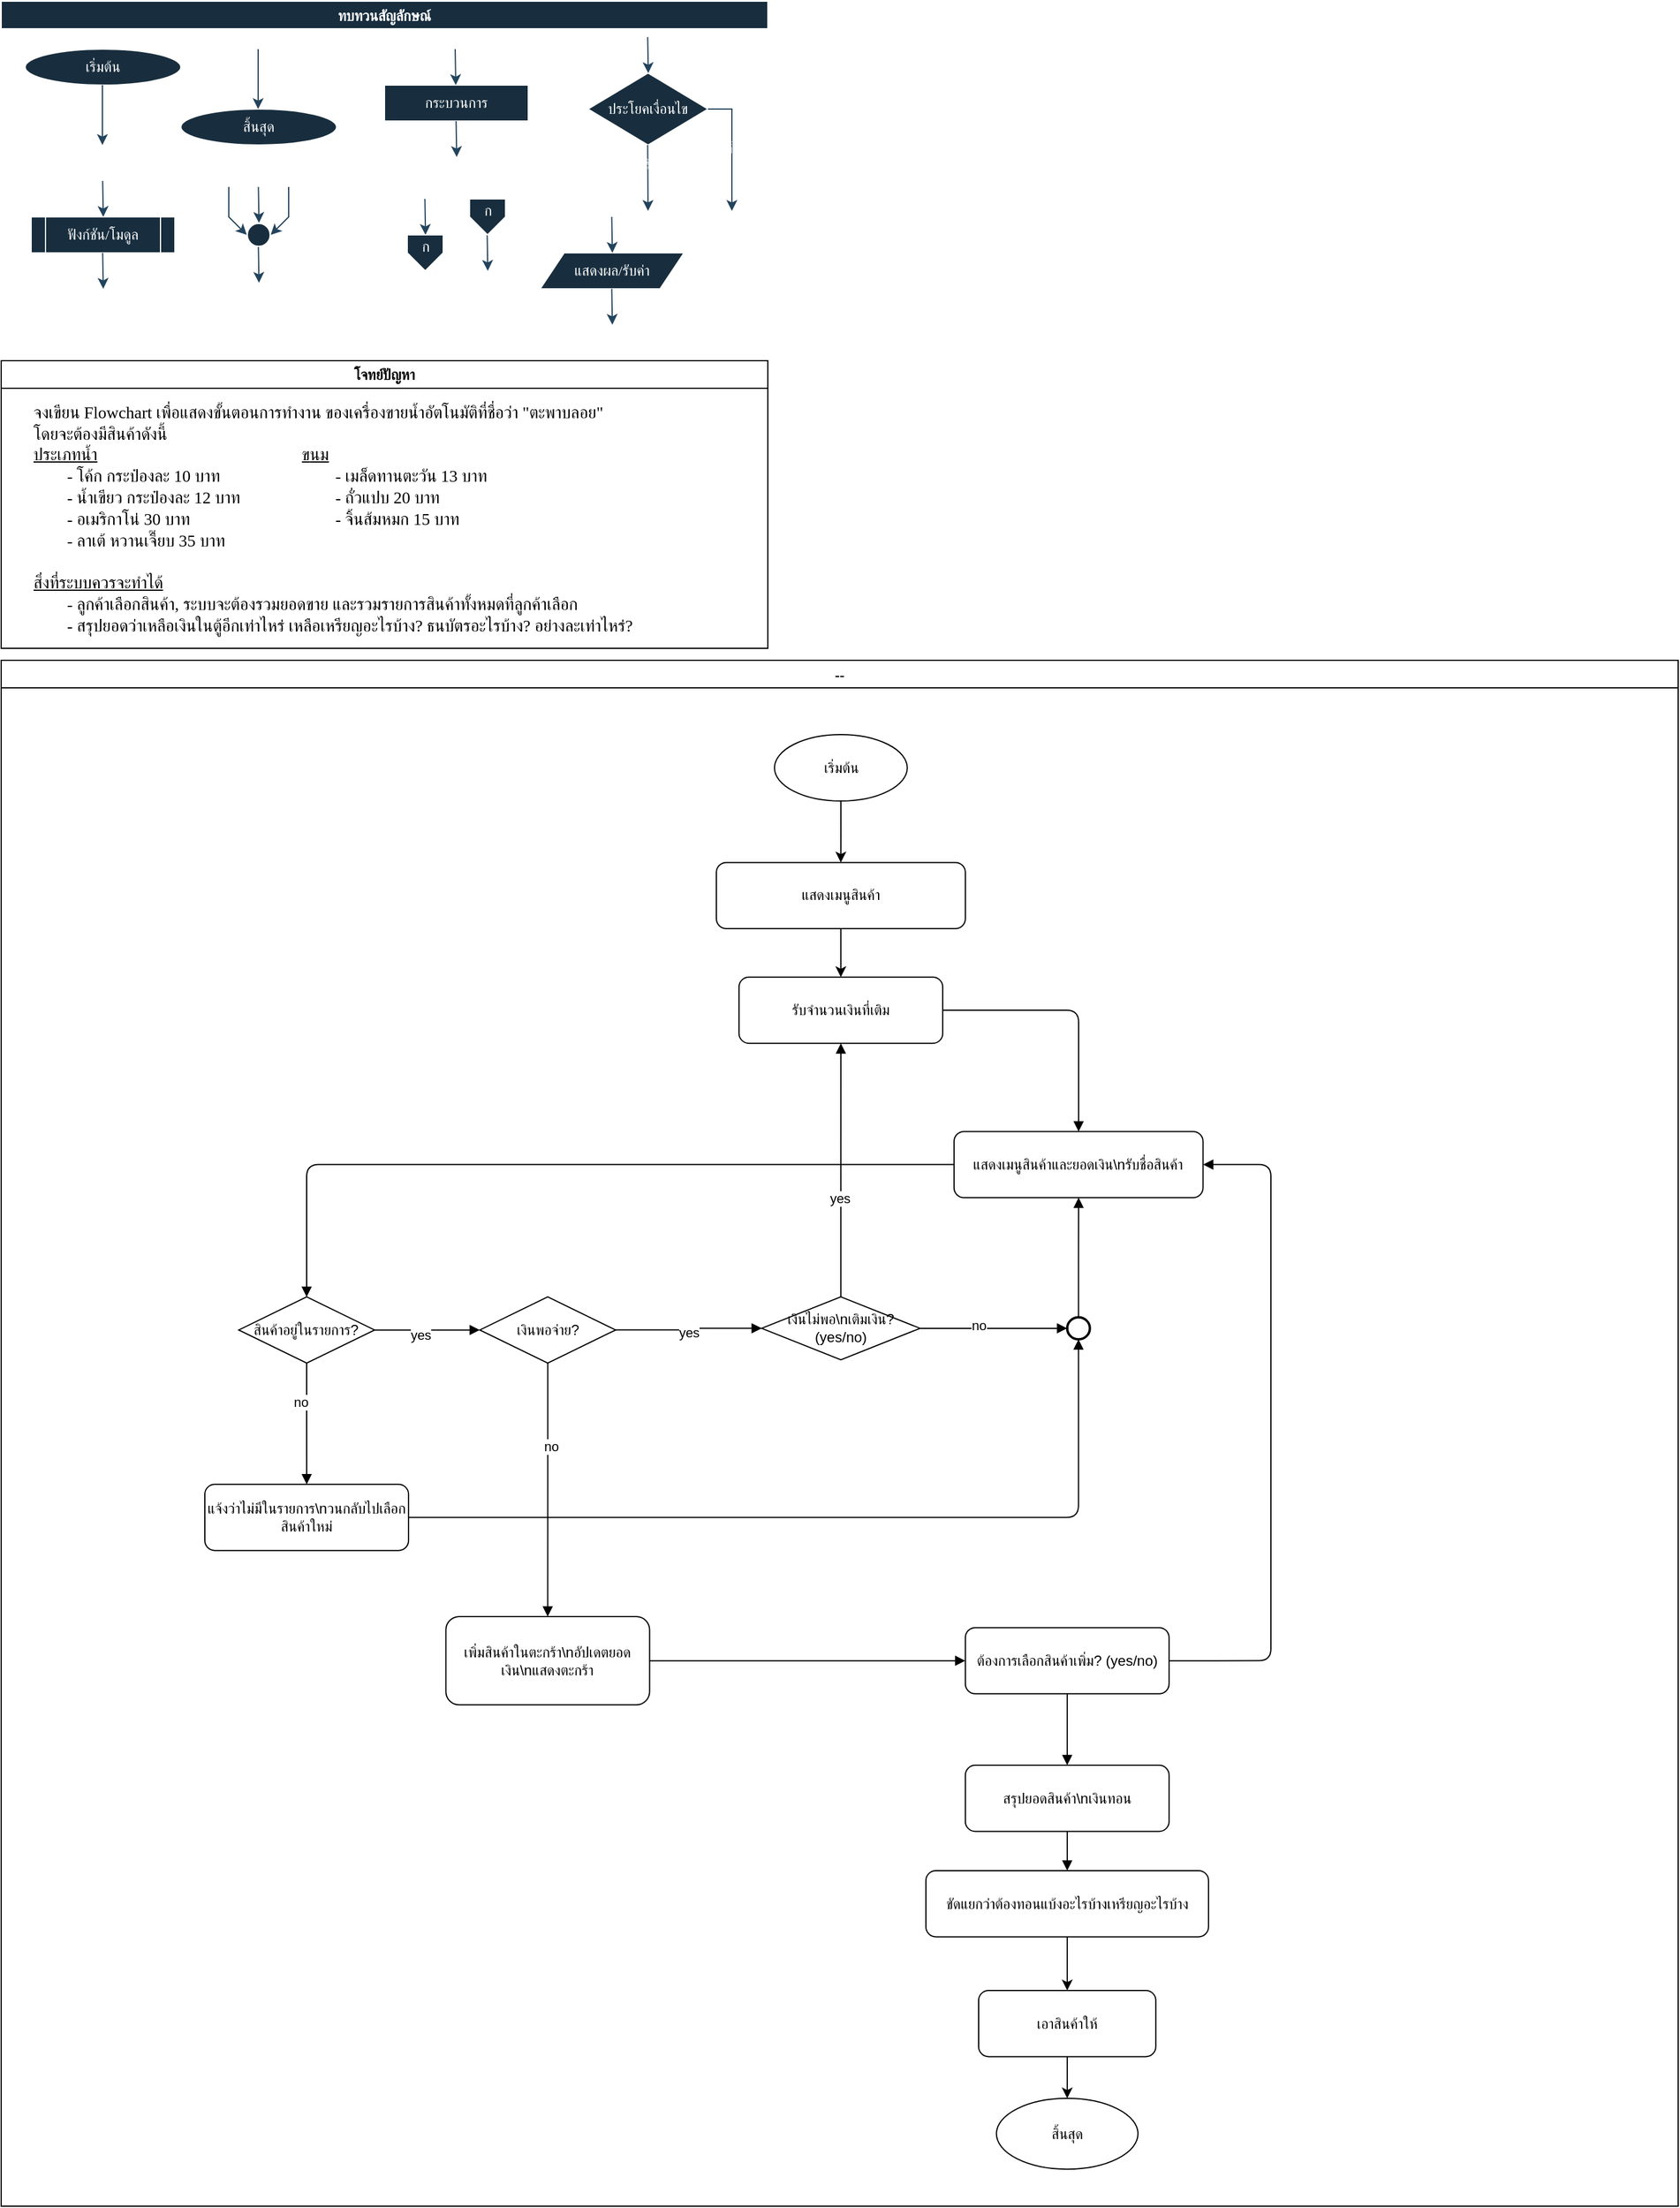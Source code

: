 <mxfile version="27.0.9">
  <diagram id="C5RBs43oDa-KdzZeNtuy" name="Page-1">
    <mxGraphModel dx="2339" dy="776" grid="1" gridSize="10" guides="1" tooltips="1" connect="1" arrows="1" fold="1" page="1" pageScale="1" pageWidth="827" pageHeight="1169" background="none" math="0" shadow="0">
      <root>
        <mxCell id="WIyWlLk6GJQsqaUBKTNV-0" />
        <mxCell id="WIyWlLk6GJQsqaUBKTNV-1" parent="WIyWlLk6GJQsqaUBKTNV-0" />
        <mxCell id="M7CGMbNuYNeq0SnUNNgH-6" value="ทบทวนสัญลักษณ์" style="swimlane;fontFamily=Sarabun;fontSource=https%3A%2F%2Ffonts.googleapis.com%2Fcss%3Ffamily%3DSarabun;labelBackgroundColor=none;fillColor=#182E3E;strokeColor=#FFFFFF;fontColor=#FFFFFF;" parent="WIyWlLk6GJQsqaUBKTNV-1" vertex="1">
          <mxGeometry x="-720" y="20" width="640" height="290" as="geometry" />
        </mxCell>
        <mxCell id="M7CGMbNuYNeq0SnUNNgH-2" value="&lt;font data-font-src=&quot;https://fonts.googleapis.com/css?family=Sarabun&quot; face=&quot;Sarabun&quot;&gt;เริ่มต้น&lt;/font&gt;" style="ellipse;whiteSpace=wrap;html=1;labelBackgroundColor=none;fillColor=#182E3E;strokeColor=#FFFFFF;fontColor=#FFFFFF;" parent="M7CGMbNuYNeq0SnUNNgH-6" vertex="1">
          <mxGeometry x="20" y="40" width="130" height="30" as="geometry" />
        </mxCell>
        <mxCell id="M7CGMbNuYNeq0SnUNNgH-5" value="" style="endArrow=classic;html=1;rounded=0;labelBackgroundColor=none;strokeColor=#23445D;fontColor=default;" parent="M7CGMbNuYNeq0SnUNNgH-6" edge="1">
          <mxGeometry width="50" height="50" relative="1" as="geometry">
            <mxPoint x="84.5" y="70" as="sourcePoint" />
            <mxPoint x="84.5" y="120" as="targetPoint" />
          </mxGeometry>
        </mxCell>
        <mxCell id="M7CGMbNuYNeq0SnUNNgH-3" value="&lt;font face=&quot;Sarabun&quot;&gt;สิ้นสุด&lt;/font&gt;" style="ellipse;whiteSpace=wrap;html=1;labelBackgroundColor=none;fillColor=#182E3E;strokeColor=#FFFFFF;fontColor=#FFFFFF;" parent="M7CGMbNuYNeq0SnUNNgH-6" vertex="1">
          <mxGeometry x="150" y="90" width="130" height="30" as="geometry" />
        </mxCell>
        <mxCell id="M7CGMbNuYNeq0SnUNNgH-4" value="" style="endArrow=classic;html=1;rounded=0;labelBackgroundColor=none;strokeColor=#23445D;fontColor=default;" parent="M7CGMbNuYNeq0SnUNNgH-6" edge="1">
          <mxGeometry width="50" height="50" relative="1" as="geometry">
            <mxPoint x="214.5" y="40" as="sourcePoint" />
            <mxPoint x="214.5" y="90" as="targetPoint" />
          </mxGeometry>
        </mxCell>
        <mxCell id="mvioNwK95yMqdUQ73LqQ-0" value="กระบวนการ" style="rounded=0;whiteSpace=wrap;html=1;fontFamily=Sarabun;fontSource=https%3A%2F%2Ffonts.googleapis.com%2Fcss%3Ffamily%3DSarabun;labelBackgroundColor=none;fillColor=#182E3E;strokeColor=#FFFFFF;fontColor=#FFFFFF;" parent="M7CGMbNuYNeq0SnUNNgH-6" vertex="1">
          <mxGeometry x="320" y="70" width="120" height="30" as="geometry" />
        </mxCell>
        <mxCell id="mvioNwK95yMqdUQ73LqQ-1" value="" style="endArrow=classic;html=1;rounded=0;labelBackgroundColor=none;strokeColor=#23445D;fontColor=default;" parent="M7CGMbNuYNeq0SnUNNgH-6" edge="1">
          <mxGeometry width="50" height="50" relative="1" as="geometry">
            <mxPoint x="379" y="40" as="sourcePoint" />
            <mxPoint x="379.5" y="70" as="targetPoint" />
          </mxGeometry>
        </mxCell>
        <mxCell id="mvioNwK95yMqdUQ73LqQ-2" value="" style="endArrow=classic;html=1;rounded=0;labelBackgroundColor=none;strokeColor=#23445D;fontColor=default;" parent="M7CGMbNuYNeq0SnUNNgH-6" edge="1">
          <mxGeometry width="50" height="50" relative="1" as="geometry">
            <mxPoint x="379.75" y="100" as="sourcePoint" />
            <mxPoint x="380.25" y="130" as="targetPoint" />
          </mxGeometry>
        </mxCell>
        <mxCell id="mvioNwK95yMqdUQ73LqQ-3" value="ประโยคเงื่อนไข" style="rhombus;whiteSpace=wrap;html=1;fontFamily=Sarabun;fontSource=https%3A%2F%2Ffonts.googleapis.com%2Fcss%3Ffamily%3DSarabun;labelBackgroundColor=none;fillColor=#182E3E;strokeColor=#FFFFFF;fontColor=#FFFFFF;" parent="M7CGMbNuYNeq0SnUNNgH-6" vertex="1">
          <mxGeometry x="490" y="60" width="100" height="60" as="geometry" />
        </mxCell>
        <mxCell id="mvioNwK95yMqdUQ73LqQ-4" value="" style="endArrow=classic;html=1;rounded=0;labelBackgroundColor=none;strokeColor=#23445D;fontColor=default;" parent="M7CGMbNuYNeq0SnUNNgH-6" edge="1">
          <mxGeometry width="50" height="50" relative="1" as="geometry">
            <mxPoint x="539.71" y="30" as="sourcePoint" />
            <mxPoint x="540.21" y="60" as="targetPoint" />
          </mxGeometry>
        </mxCell>
        <mxCell id="mvioNwK95yMqdUQ73LqQ-5" value="" style="endArrow=classic;html=1;rounded=0;labelBackgroundColor=none;strokeColor=#23445D;fontColor=default;" parent="M7CGMbNuYNeq0SnUNNgH-6" edge="1">
          <mxGeometry width="50" height="50" relative="1" as="geometry">
            <mxPoint x="539.71" y="120" as="sourcePoint" />
            <mxPoint x="540" y="175" as="targetPoint" />
          </mxGeometry>
        </mxCell>
        <mxCell id="mvioNwK95yMqdUQ73LqQ-7" value="จริง" style="edgeLabel;html=1;align=center;verticalAlign=middle;resizable=0;points=[];fontFamily=Sarabun;fontSource=https%3A%2F%2Ffonts.googleapis.com%2Fcss%3Ffamily%3DSarabun;labelBackgroundColor=none;fontColor=#FFFFFF;" parent="mvioNwK95yMqdUQ73LqQ-5" vertex="1" connectable="0">
          <mxGeometry x="-0.414" y="-1" relative="1" as="geometry">
            <mxPoint as="offset" />
          </mxGeometry>
        </mxCell>
        <mxCell id="mvioNwK95yMqdUQ73LqQ-6" value="" style="endArrow=classic;html=1;rounded=0;exitX=1;exitY=0.5;exitDx=0;exitDy=0;labelBackgroundColor=none;strokeColor=#23445D;fontColor=default;" parent="M7CGMbNuYNeq0SnUNNgH-6" source="mvioNwK95yMqdUQ73LqQ-3" edge="1">
          <mxGeometry width="50" height="50" relative="1" as="geometry">
            <mxPoint x="620" y="95" as="sourcePoint" />
            <mxPoint x="610" y="175" as="targetPoint" />
            <Array as="points">
              <mxPoint x="610" y="90" />
            </Array>
          </mxGeometry>
        </mxCell>
        <mxCell id="mvioNwK95yMqdUQ73LqQ-8" value="&lt;font data-font-src=&quot;https://fonts.googleapis.com/css?family=Sarabun&quot; face=&quot;Sarabun&quot;&gt;เท็จ&lt;/font&gt;" style="edgeLabel;html=1;align=center;verticalAlign=middle;resizable=0;points=[];labelBackgroundColor=none;fontColor=#FFFFFF;" parent="mvioNwK95yMqdUQ73LqQ-6" vertex="1" connectable="0">
          <mxGeometry x="-0.002" y="-2" relative="1" as="geometry">
            <mxPoint as="offset" />
          </mxGeometry>
        </mxCell>
        <mxCell id="mvioNwK95yMqdUQ73LqQ-9" value="&lt;font data-font-src=&quot;https://fonts.googleapis.com/css?family=Sarabun&quot; face=&quot;Sarabun&quot;&gt;ฟังก์ชัน/โมดูล&lt;/font&gt;" style="shape=process;whiteSpace=wrap;html=1;backgroundOutline=1;labelBackgroundColor=none;fillColor=#182E3E;strokeColor=#FFFFFF;fontColor=#FFFFFF;" parent="M7CGMbNuYNeq0SnUNNgH-6" vertex="1">
          <mxGeometry x="25" y="180" width="120" height="30" as="geometry" />
        </mxCell>
        <mxCell id="mvioNwK95yMqdUQ73LqQ-11" value="" style="endArrow=classic;html=1;rounded=0;labelBackgroundColor=none;strokeColor=#23445D;fontColor=default;" parent="M7CGMbNuYNeq0SnUNNgH-6" edge="1">
          <mxGeometry width="50" height="50" relative="1" as="geometry">
            <mxPoint x="84.71" y="150" as="sourcePoint" />
            <mxPoint x="85.21" y="180" as="targetPoint" />
          </mxGeometry>
        </mxCell>
        <mxCell id="mvioNwK95yMqdUQ73LqQ-12" value="" style="endArrow=classic;html=1;rounded=0;labelBackgroundColor=none;strokeColor=#23445D;fontColor=default;" parent="M7CGMbNuYNeq0SnUNNgH-6" edge="1">
          <mxGeometry width="50" height="50" relative="1" as="geometry">
            <mxPoint x="84.71" y="210" as="sourcePoint" />
            <mxPoint x="85.21" y="240" as="targetPoint" />
          </mxGeometry>
        </mxCell>
        <mxCell id="mvioNwK95yMqdUQ73LqQ-13" value="" style="strokeWidth=2;html=1;shape=mxgraph.flowchart.start_2;whiteSpace=wrap;labelBackgroundColor=none;fillColor=#182E3E;strokeColor=#FFFFFF;fontColor=#FFFFFF;" parent="M7CGMbNuYNeq0SnUNNgH-6" vertex="1">
          <mxGeometry x="205" y="185" width="20" height="20" as="geometry" />
        </mxCell>
        <mxCell id="mvioNwK95yMqdUQ73LqQ-16" value="" style="endArrow=classic;html=1;rounded=0;labelBackgroundColor=none;strokeColor=#23445D;fontColor=default;" parent="M7CGMbNuYNeq0SnUNNgH-6" edge="1">
          <mxGeometry width="50" height="50" relative="1" as="geometry">
            <mxPoint x="214.71" y="155" as="sourcePoint" />
            <mxPoint x="215.21" y="185" as="targetPoint" />
          </mxGeometry>
        </mxCell>
        <mxCell id="mvioNwK95yMqdUQ73LqQ-17" value="" style="endArrow=classic;html=1;rounded=0;entryX=0;entryY=0.5;entryDx=0;entryDy=0;entryPerimeter=0;labelBackgroundColor=none;strokeColor=#23445D;fontColor=default;" parent="M7CGMbNuYNeq0SnUNNgH-6" target="mvioNwK95yMqdUQ73LqQ-13" edge="1">
          <mxGeometry width="50" height="50" relative="1" as="geometry">
            <mxPoint x="190.0" y="155" as="sourcePoint" />
            <mxPoint x="190.5" y="185" as="targetPoint" />
            <Array as="points">
              <mxPoint x="190" y="180" />
            </Array>
          </mxGeometry>
        </mxCell>
        <mxCell id="mvioNwK95yMqdUQ73LqQ-18" value="" style="endArrow=classic;html=1;rounded=0;entryX=1;entryY=0.5;entryDx=0;entryDy=0;entryPerimeter=0;labelBackgroundColor=none;strokeColor=#23445D;fontColor=default;" parent="M7CGMbNuYNeq0SnUNNgH-6" target="mvioNwK95yMqdUQ73LqQ-13" edge="1">
          <mxGeometry width="50" height="50" relative="1" as="geometry">
            <mxPoint x="240.0" y="155" as="sourcePoint" />
            <mxPoint x="240.5" y="185" as="targetPoint" />
            <Array as="points">
              <mxPoint x="240" y="180" />
            </Array>
          </mxGeometry>
        </mxCell>
        <mxCell id="mvioNwK95yMqdUQ73LqQ-19" value="" style="endArrow=classic;html=1;rounded=0;labelBackgroundColor=none;strokeColor=#23445D;fontColor=default;" parent="M7CGMbNuYNeq0SnUNNgH-6" edge="1">
          <mxGeometry width="50" height="50" relative="1" as="geometry">
            <mxPoint x="214.71" y="205" as="sourcePoint" />
            <mxPoint x="215.21" y="235" as="targetPoint" />
          </mxGeometry>
        </mxCell>
        <mxCell id="mvioNwK95yMqdUQ73LqQ-20" value="&lt;font data-font-src=&quot;https://fonts.googleapis.com/css?family=Sarabun&quot; face=&quot;Sarabun&quot;&gt;ตัวเชื่อม&lt;/font&gt;" style="text;html=1;align=center;verticalAlign=middle;resizable=0;points=[];autosize=1;strokeColor=none;fillColor=none;labelBackgroundColor=none;fontColor=#FFFFFF;" parent="M7CGMbNuYNeq0SnUNNgH-6" vertex="1">
          <mxGeometry x="220" y="190" width="60" height="30" as="geometry" />
        </mxCell>
        <mxCell id="mvioNwK95yMqdUQ73LqQ-25" value="" style="endArrow=classic;html=1;rounded=0;labelBackgroundColor=none;strokeColor=#23445D;fontColor=default;" parent="M7CGMbNuYNeq0SnUNNgH-6" edge="1">
          <mxGeometry width="50" height="50" relative="1" as="geometry">
            <mxPoint x="353.71" y="165" as="sourcePoint" />
            <mxPoint x="354.21" y="195" as="targetPoint" />
          </mxGeometry>
        </mxCell>
        <mxCell id="mvioNwK95yMqdUQ73LqQ-21" value="" style="verticalLabelPosition=bottom;verticalAlign=top;html=1;shape=offPageConnector;rounded=0;size=0.5;labelBackgroundColor=none;fillColor=#182E3E;strokeColor=#FFFFFF;fontColor=#FFFFFF;" parent="M7CGMbNuYNeq0SnUNNgH-6" vertex="1">
          <mxGeometry x="339" y="195" width="30" height="30" as="geometry" />
        </mxCell>
        <mxCell id="mvioNwK95yMqdUQ73LqQ-26" value="" style="endArrow=classic;html=1;rounded=0;labelBackgroundColor=none;strokeColor=#23445D;fontColor=default;" parent="M7CGMbNuYNeq0SnUNNgH-6" edge="1">
          <mxGeometry width="50" height="50" relative="1" as="geometry">
            <mxPoint x="405.71" y="195" as="sourcePoint" />
            <mxPoint x="406.21" y="225" as="targetPoint" />
          </mxGeometry>
        </mxCell>
        <mxCell id="mvioNwK95yMqdUQ73LqQ-27" value="" style="verticalLabelPosition=bottom;verticalAlign=top;html=1;shape=offPageConnector;rounded=0;size=0.5;labelBackgroundColor=none;fillColor=#182E3E;strokeColor=#FFFFFF;fontColor=#FFFFFF;" parent="M7CGMbNuYNeq0SnUNNgH-6" vertex="1">
          <mxGeometry x="391" y="165" width="30" height="30" as="geometry" />
        </mxCell>
        <mxCell id="mvioNwK95yMqdUQ73LqQ-28" value="หน้าต่อไป" style="text;html=1;align=center;verticalAlign=middle;resizable=0;points=[];autosize=1;strokeColor=none;fillColor=none;fontFamily=Sarabun;fontSource=https%3A%2F%2Ffonts.googleapis.com%2Fcss%3Ffamily%3DSarabun;labelBackgroundColor=none;fontColor=#FFFFFF;" parent="M7CGMbNuYNeq0SnUNNgH-6" vertex="1">
          <mxGeometry x="345" y="220" width="70" height="30" as="geometry" />
        </mxCell>
        <mxCell id="mvioNwK95yMqdUQ73LqQ-29" value="ก" style="text;html=1;align=center;verticalAlign=middle;resizable=0;points=[];autosize=1;strokeColor=none;fillColor=none;fontFamily=Sarabun;fontSource=https%3A%2F%2Ffonts.googleapis.com%2Fcss%3Ffamily%3DSarabun;labelBackgroundColor=none;fontColor=#FFFFFF;" parent="M7CGMbNuYNeq0SnUNNgH-6" vertex="1">
          <mxGeometry x="339" y="190" width="30" height="30" as="geometry" />
        </mxCell>
        <mxCell id="mvioNwK95yMqdUQ73LqQ-30" value="ก" style="text;html=1;align=center;verticalAlign=middle;resizable=0;points=[];autosize=1;strokeColor=none;fillColor=none;fontFamily=Sarabun;fontSource=https%3A%2F%2Ffonts.googleapis.com%2Fcss%3Ffamily%3DSarabun;labelBackgroundColor=none;fontColor=#FFFFFF;" parent="M7CGMbNuYNeq0SnUNNgH-6" vertex="1">
          <mxGeometry x="391" y="160" width="30" height="30" as="geometry" />
        </mxCell>
        <mxCell id="mvioNwK95yMqdUQ73LqQ-32" value="แสดงผล/รับค่า" style="shape=parallelogram;perimeter=parallelogramPerimeter;whiteSpace=wrap;html=1;fixedSize=1;fontFamily=Sarabun;fontSource=https%3A%2F%2Ffonts.googleapis.com%2Fcss%3Ffamily%3DSarabun;labelBackgroundColor=none;fillColor=#182E3E;strokeColor=#FFFFFF;fontColor=#FFFFFF;" parent="M7CGMbNuYNeq0SnUNNgH-6" vertex="1">
          <mxGeometry x="450" y="210" width="120" height="30" as="geometry" />
        </mxCell>
        <mxCell id="mvioNwK95yMqdUQ73LqQ-33" value="" style="endArrow=classic;html=1;rounded=0;labelBackgroundColor=none;strokeColor=#23445D;fontColor=default;" parent="M7CGMbNuYNeq0SnUNNgH-6" edge="1">
          <mxGeometry width="50" height="50" relative="1" as="geometry">
            <mxPoint x="509.71" y="180" as="sourcePoint" />
            <mxPoint x="510.21" y="210" as="targetPoint" />
          </mxGeometry>
        </mxCell>
        <mxCell id="mvioNwK95yMqdUQ73LqQ-34" value="" style="endArrow=classic;html=1;rounded=0;labelBackgroundColor=none;strokeColor=#23445D;fontColor=default;" parent="M7CGMbNuYNeq0SnUNNgH-6" edge="1">
          <mxGeometry width="50" height="50" relative="1" as="geometry">
            <mxPoint x="509.71" y="240" as="sourcePoint" />
            <mxPoint x="510.21" y="270" as="targetPoint" />
          </mxGeometry>
        </mxCell>
        <mxCell id="mvioNwK95yMqdUQ73LqQ-36" value="--" style="swimlane;fontFamily=Sarabun;fontSource=https%3A%2F%2Ffonts.googleapis.com%2Fcss%3Ffamily%3DSarabun;labelBackgroundColor=none;" parent="WIyWlLk6GJQsqaUBKTNV-1" vertex="1">
          <mxGeometry x="-720" y="570" width="1400" height="1290" as="geometry" />
        </mxCell>
        <mxCell id="ESNEgxvBpzHI3Ey90jB8-0" value="เริ่มต้น" style="ellipse;whiteSpace=wrap;html=1;aspect=fixed;" parent="mvioNwK95yMqdUQ73LqQ-36" vertex="1">
          <mxGeometry x="645.565" y="62" width="110.827" height="55.42" as="geometry" />
        </mxCell>
        <mxCell id="uPyEy4UkAUA6BdO69IEx-2" value="" style="edgeStyle=orthogonalEdgeStyle;rounded=0;orthogonalLoop=1;jettySize=auto;html=1;" parent="mvioNwK95yMqdUQ73LqQ-36" source="ESNEgxvBpzHI3Ey90jB8-0" target="uPyEy4UkAUA6BdO69IEx-0" edge="1">
          <mxGeometry relative="1" as="geometry" />
        </mxCell>
        <mxCell id="ESNEgxvBpzHI3Ey90jB8-1" value="รับจำนวนเงินที่เติม" style="rounded=1;whiteSpace=wrap;html=1;" parent="mvioNwK95yMqdUQ73LqQ-36" vertex="1">
          <mxGeometry x="615.945" y="264.406" width="170.064" height="55.202" as="geometry" />
        </mxCell>
        <mxCell id="ESNEgxvBpzHI3Ey90jB8-3" value="แสดงเมนูสินค้าและยอดเงิน\nรับชื่อสินค้า" style="rounded=1;whiteSpace=wrap;html=1;" parent="mvioNwK95yMqdUQ73LqQ-36" vertex="1">
          <mxGeometry x="795.456" y="393.211" width="207.856" height="55.202" as="geometry" />
        </mxCell>
        <mxCell id="ESNEgxvBpzHI3Ey90jB8-4" style="edgeStyle=orthogonalEdgeStyle;endArrow=block;html=1;" parent="mvioNwK95yMqdUQ73LqQ-36" source="ESNEgxvBpzHI3Ey90jB8-1" target="ESNEgxvBpzHI3Ey90jB8-3" edge="1">
          <mxGeometry relative="1" as="geometry" />
        </mxCell>
        <mxCell id="ESNEgxvBpzHI3Ey90jB8-5" value="สินค้าอยู่ในรายการ?" style="rhombus;whiteSpace=wrap;html=1;" parent="mvioNwK95yMqdUQ73LqQ-36" vertex="1">
          <mxGeometry x="198.344" y="531.215" width="113.376" height="55.202" as="geometry" />
        </mxCell>
        <mxCell id="ESNEgxvBpzHI3Ey90jB8-6" style="edgeStyle=orthogonalEdgeStyle;endArrow=block;html=1;" parent="mvioNwK95yMqdUQ73LqQ-36" source="ESNEgxvBpzHI3Ey90jB8-3" target="ESNEgxvBpzHI3Ey90jB8-5" edge="1">
          <mxGeometry relative="1" as="geometry" />
        </mxCell>
        <mxCell id="ESNEgxvBpzHI3Ey90jB8-7" value="แจ้งว่าไม่มีในรายการ\nวนกลับไปเลือกสินค้าใหม่" style="rounded=1;whiteSpace=wrap;html=1;" parent="mvioNwK95yMqdUQ73LqQ-36" vertex="1">
          <mxGeometry x="170" y="687.62" width="170.064" height="55.202" as="geometry" />
        </mxCell>
        <mxCell id="ESNEgxvBpzHI3Ey90jB8-8" style="edgeStyle=orthogonalEdgeStyle;endArrow=block;html=1;" parent="mvioNwK95yMqdUQ73LqQ-36" source="ESNEgxvBpzHI3Ey90jB8-5" target="ESNEgxvBpzHI3Ey90jB8-7" edge="1">
          <mxGeometry relative="1" as="geometry" />
        </mxCell>
        <mxCell id="Dk7BU3wzvn7IlKeEetwg-5" value="no" style="edgeLabel;html=1;align=center;verticalAlign=middle;resizable=0;points=[];" parent="ESNEgxvBpzHI3Ey90jB8-8" vertex="1" connectable="0">
          <mxGeometry x="-0.366" y="-5" relative="1" as="geometry">
            <mxPoint as="offset" />
          </mxGeometry>
        </mxCell>
        <mxCell id="ESNEgxvBpzHI3Ey90jB8-9" style="edgeStyle=orthogonalEdgeStyle;endArrow=block;html=1;" parent="mvioNwK95yMqdUQ73LqQ-36" source="ESNEgxvBpzHI3Ey90jB8-26" target="ESNEgxvBpzHI3Ey90jB8-3" edge="1">
          <mxGeometry relative="1" as="geometry" />
        </mxCell>
        <mxCell id="ESNEgxvBpzHI3Ey90jB8-10" value="เงินพอจ่าย?" style="rhombus;whiteSpace=wrap;html=1;" parent="mvioNwK95yMqdUQ73LqQ-36" vertex="1">
          <mxGeometry x="399.586" y="531.215" width="113.376" height="55.202" as="geometry" />
        </mxCell>
        <mxCell id="ESNEgxvBpzHI3Ey90jB8-11" style="edgeStyle=orthogonalEdgeStyle;endArrow=block;html=1;" parent="mvioNwK95yMqdUQ73LqQ-36" source="ESNEgxvBpzHI3Ey90jB8-5" target="ESNEgxvBpzHI3Ey90jB8-10" edge="1">
          <mxGeometry relative="1" as="geometry" />
        </mxCell>
        <mxCell id="Dk7BU3wzvn7IlKeEetwg-4" value="yes" style="edgeLabel;html=1;align=center;verticalAlign=middle;resizable=0;points=[];" parent="ESNEgxvBpzHI3Ey90jB8-11" vertex="1" connectable="0">
          <mxGeometry x="-0.133" y="-4" relative="1" as="geometry">
            <mxPoint as="offset" />
          </mxGeometry>
        </mxCell>
        <mxCell id="ESNEgxvBpzHI3Ey90jB8-12" value="เงินไม่พอ\nเติมเงิน? (yes/no)" style="rhombus;whiteSpace=wrap;html=1;" parent="mvioNwK95yMqdUQ73LqQ-36" vertex="1">
          <mxGeometry x="634.845" y="531.22" width="132.268" height="52.449" as="geometry" />
        </mxCell>
        <mxCell id="ESNEgxvBpzHI3Ey90jB8-13" style="edgeStyle=orthogonalEdgeStyle;endArrow=block;html=1;" parent="mvioNwK95yMqdUQ73LqQ-36" source="ESNEgxvBpzHI3Ey90jB8-10" target="ESNEgxvBpzHI3Ey90jB8-12" edge="1">
          <mxGeometry relative="1" as="geometry" />
        </mxCell>
        <mxCell id="Dk7BU3wzvn7IlKeEetwg-2" value="yes" style="edgeLabel;html=1;align=center;verticalAlign=middle;resizable=0;points=[];" parent="ESNEgxvBpzHI3Ey90jB8-13" vertex="1" connectable="0">
          <mxGeometry x="0.027" y="-3" relative="1" as="geometry">
            <mxPoint x="-1" as="offset" />
          </mxGeometry>
        </mxCell>
        <mxCell id="ESNEgxvBpzHI3Ey90jB8-14" style="edgeStyle=orthogonalEdgeStyle;endArrow=block;html=1;entryX=0.5;entryY=1;entryDx=0;entryDy=0;" parent="mvioNwK95yMqdUQ73LqQ-36" source="ESNEgxvBpzHI3Ey90jB8-12" target="ESNEgxvBpzHI3Ey90jB8-1" edge="1">
          <mxGeometry relative="1" as="geometry">
            <mxPoint x="700.977" y="356.409" as="targetPoint" />
          </mxGeometry>
        </mxCell>
        <mxCell id="Dk7BU3wzvn7IlKeEetwg-0" value="yes" style="edgeLabel;html=1;align=center;verticalAlign=middle;resizable=0;points=[];" parent="ESNEgxvBpzHI3Ey90jB8-14" vertex="1" connectable="0">
          <mxGeometry x="0.007" y="3" relative="1" as="geometry">
            <mxPoint x="2" y="24" as="offset" />
          </mxGeometry>
        </mxCell>
        <mxCell id="ESNEgxvBpzHI3Ey90jB8-15" style="edgeStyle=orthogonalEdgeStyle;endArrow=block;html=1;exitX=1;exitY=0.5;exitDx=0;exitDy=0;entryX=0;entryY=0.5;entryDx=0;entryDy=0;entryPerimeter=0;" parent="mvioNwK95yMqdUQ73LqQ-36" source="ESNEgxvBpzHI3Ey90jB8-12" target="ESNEgxvBpzHI3Ey90jB8-26" edge="1">
          <mxGeometry relative="1" as="geometry" />
        </mxCell>
        <mxCell id="Dk7BU3wzvn7IlKeEetwg-1" value="no" style="edgeLabel;html=1;align=center;verticalAlign=middle;resizable=0;points=[];" parent="ESNEgxvBpzHI3Ey90jB8-15" vertex="1" connectable="0">
          <mxGeometry x="-0.203" y="3" relative="1" as="geometry">
            <mxPoint as="offset" />
          </mxGeometry>
        </mxCell>
        <mxCell id="ESNEgxvBpzHI3Ey90jB8-16" value="เพิ่มสินค้าในตะกร้า\nอัปเดตยอดเงิน\nแสดงตะกร้า" style="rounded=1;whiteSpace=wrap;html=1;" parent="mvioNwK95yMqdUQ73LqQ-36" vertex="1">
          <mxGeometry x="371.242" y="798.024" width="170.064" height="73.602" as="geometry" />
        </mxCell>
        <mxCell id="ESNEgxvBpzHI3Ey90jB8-17" style="edgeStyle=orthogonalEdgeStyle;endArrow=block;html=1;" parent="mvioNwK95yMqdUQ73LqQ-36" source="ESNEgxvBpzHI3Ey90jB8-10" target="ESNEgxvBpzHI3Ey90jB8-16" edge="1">
          <mxGeometry relative="1" as="geometry" />
        </mxCell>
        <mxCell id="Dk7BU3wzvn7IlKeEetwg-3" value="no" style="edgeLabel;html=1;align=center;verticalAlign=middle;resizable=0;points=[];" parent="ESNEgxvBpzHI3Ey90jB8-17" vertex="1" connectable="0">
          <mxGeometry x="-0.349" y="2" relative="1" as="geometry">
            <mxPoint as="offset" />
          </mxGeometry>
        </mxCell>
        <mxCell id="ESNEgxvBpzHI3Ey90jB8-18" value="ต้องการเลือกสินค้าเพิ่ม? (yes/no)" style="rounded=1;whiteSpace=wrap;html=1;" parent="mvioNwK95yMqdUQ73LqQ-36" vertex="1">
          <mxGeometry x="804.904" y="807.224" width="170.064" height="55.202" as="geometry" />
        </mxCell>
        <mxCell id="ESNEgxvBpzHI3Ey90jB8-19" style="edgeStyle=orthogonalEdgeStyle;endArrow=block;html=1;" parent="mvioNwK95yMqdUQ73LqQ-36" source="ESNEgxvBpzHI3Ey90jB8-16" target="ESNEgxvBpzHI3Ey90jB8-18" edge="1">
          <mxGeometry relative="1" as="geometry" />
        </mxCell>
        <mxCell id="ESNEgxvBpzHI3Ey90jB8-20" style="edgeStyle=orthogonalEdgeStyle;endArrow=block;html=1;exitX=1;exitY=0.5;exitDx=0;exitDy=0;entryX=1;entryY=0.5;entryDx=0;entryDy=0;" parent="mvioNwK95yMqdUQ73LqQ-36" source="ESNEgxvBpzHI3Ey90jB8-18" target="ESNEgxvBpzHI3Ey90jB8-3" edge="1">
          <mxGeometry relative="1" as="geometry">
            <Array as="points">
              <mxPoint x="1060.0" y="834.825" />
              <mxPoint x="1060.0" y="420.812" />
            </Array>
          </mxGeometry>
        </mxCell>
        <mxCell id="ESNEgxvBpzHI3Ey90jB8-21" value="สรุปยอดสินค้า\nเงินทอน" style="rounded=1;whiteSpace=wrap;html=1;" parent="mvioNwK95yMqdUQ73LqQ-36" vertex="1">
          <mxGeometry x="804.904" y="922.043" width="170.064" height="55.202" as="geometry" />
        </mxCell>
        <mxCell id="ESNEgxvBpzHI3Ey90jB8-22" style="edgeStyle=orthogonalEdgeStyle;endArrow=block;html=1;" parent="mvioNwK95yMqdUQ73LqQ-36" source="ESNEgxvBpzHI3Ey90jB8-18" target="ESNEgxvBpzHI3Ey90jB8-21" edge="1">
          <mxGeometry relative="1" as="geometry" />
        </mxCell>
        <mxCell id="ESNEgxvBpzHI3Ey90jB8-23" value="สิ้นสุด" style="ellipse;whiteSpace=wrap;html=1;aspect=fixed;" parent="mvioNwK95yMqdUQ73LqQ-36" vertex="1">
          <mxGeometry x="830.848" y="1200.004" width="118.17" height="59.091" as="geometry" />
        </mxCell>
        <mxCell id="ESNEgxvBpzHI3Ey90jB8-25" value="" style="edgeStyle=orthogonalEdgeStyle;endArrow=block;html=1;" parent="mvioNwK95yMqdUQ73LqQ-36" source="ESNEgxvBpzHI3Ey90jB8-7" target="ESNEgxvBpzHI3Ey90jB8-26" edge="1">
          <mxGeometry relative="1" as="geometry">
            <mxPoint x="455.329" y="715.221" as="sourcePoint" />
            <mxPoint x="899.384" y="448.412" as="targetPoint" />
          </mxGeometry>
        </mxCell>
        <mxCell id="ESNEgxvBpzHI3Ey90jB8-26" value="" style="strokeWidth=2;html=1;shape=mxgraph.flowchart.start_2;whiteSpace=wrap;labelBackgroundColor=none;" parent="mvioNwK95yMqdUQ73LqQ-36" vertex="1">
          <mxGeometry x="889.936" y="548.246" width="18.896" height="18.401" as="geometry" />
        </mxCell>
        <mxCell id="uPyEy4UkAUA6BdO69IEx-3" value="" style="edgeStyle=orthogonalEdgeStyle;rounded=0;orthogonalLoop=1;jettySize=auto;html=1;" parent="mvioNwK95yMqdUQ73LqQ-36" source="uPyEy4UkAUA6BdO69IEx-0" target="ESNEgxvBpzHI3Ey90jB8-1" edge="1">
          <mxGeometry relative="1" as="geometry" />
        </mxCell>
        <mxCell id="uPyEy4UkAUA6BdO69IEx-0" value="แสดงเมนูสินค้า" style="rounded=1;whiteSpace=wrap;html=1;" parent="mvioNwK95yMqdUQ73LqQ-36" vertex="1">
          <mxGeometry x="597.049" y="168.723" width="207.856" height="55.202" as="geometry" />
        </mxCell>
        <mxCell id="qCDnmtnE7eTBcoCC0Jwe-3" value="" style="edgeStyle=orthogonalEdgeStyle;rounded=0;orthogonalLoop=1;jettySize=auto;html=1;" parent="mvioNwK95yMqdUQ73LqQ-36" source="G3lfqqP3yeIjZQuezH1j-0" target="ESNEgxvBpzHI3Ey90jB8-23" edge="1">
          <mxGeometry relative="1" as="geometry" />
        </mxCell>
        <mxCell id="qCDnmtnE7eTBcoCC0Jwe-1" value="ขัดแยกว่าต้องทอนแบ้งอะไรบ้างเหรียญอะไรบ้าง" style="rounded=1;whiteSpace=wrap;html=1;" parent="mvioNwK95yMqdUQ73LqQ-36" vertex="1">
          <mxGeometry x="771.972" y="1010.002" width="235.935" height="55.198" as="geometry" />
        </mxCell>
        <mxCell id="qCDnmtnE7eTBcoCC0Jwe-2" value="" style="edgeStyle=orthogonalEdgeStyle;endArrow=block;html=1;" parent="mvioNwK95yMqdUQ73LqQ-36" source="ESNEgxvBpzHI3Ey90jB8-21" target="qCDnmtnE7eTBcoCC0Jwe-1" edge="1">
          <mxGeometry relative="1" as="geometry">
            <mxPoint x="-55.115" y="1924.283" as="targetPoint" />
            <mxPoint x="-55.449" y="1841.313" as="sourcePoint" />
          </mxGeometry>
        </mxCell>
        <mxCell id="G3lfqqP3yeIjZQuezH1j-1" value="" style="edgeStyle=orthogonalEdgeStyle;rounded=0;orthogonalLoop=1;jettySize=auto;html=1;" edge="1" parent="mvioNwK95yMqdUQ73LqQ-36" source="qCDnmtnE7eTBcoCC0Jwe-1" target="G3lfqqP3yeIjZQuezH1j-0">
          <mxGeometry relative="1" as="geometry">
            <mxPoint x="170" y="1660" as="sourcePoint" />
            <mxPoint x="170" y="1770" as="targetPoint" />
          </mxGeometry>
        </mxCell>
        <mxCell id="G3lfqqP3yeIjZQuezH1j-0" value="เอาสินค้าให้" style="rounded=1;whiteSpace=wrap;html=1;" vertex="1" parent="mvioNwK95yMqdUQ73LqQ-36">
          <mxGeometry x="815.99" y="1110" width="147.9" height="55.2" as="geometry" />
        </mxCell>
        <mxCell id="qCDnmtnE7eTBcoCC0Jwe-9" value="&lt;font data-font-src=&quot;https://fonts.googleapis.com/css?family=Sarabun&quot; face=&quot;Sarabun&quot;&gt;โจทย์ปัญหา&lt;/font&gt;" style="swimlane;whiteSpace=wrap;html=1;" parent="WIyWlLk6GJQsqaUBKTNV-1" vertex="1">
          <mxGeometry x="-720" y="320" width="640" height="240" as="geometry" />
        </mxCell>
        <mxCell id="qCDnmtnE7eTBcoCC0Jwe-10" value="&lt;font data-font-src=&quot;https://fonts.googleapis.com/css?family=Sarabun&quot; face=&quot;Sarabun&quot; style=&quot;font-size: 14px;&quot;&gt;จงเขียน Flowchart เพื่อแสดงขั้นตอนการทำงาน ของเครื่องขายน้ำอัตโนมัติที่ชื่อว่า &quot;ตะพาบลอย&quot;&lt;br&gt;โดยจะต้องมีสินค้าดังนี้&lt;br&gt;&lt;u&gt;ประเภทน้ำ&lt;span style=&quot;white-space: pre;&quot;&gt;&#x9;&lt;/span&gt;&lt;span style=&quot;white-space: pre;&quot;&gt;&#x9;&lt;/span&gt;&lt;span style=&quot;white-space: pre;&quot;&gt;&#x9;&lt;/span&gt;&lt;span style=&quot;white-space: pre;&quot;&gt;&#x9;&lt;/span&gt;&lt;span style=&quot;white-space: pre;&quot;&gt;&#x9;&lt;/span&gt;&lt;span style=&quot;white-space: pre;&quot;&gt;&#x9;&lt;span style=&quot;white-space: pre;&quot;&gt;&#x9;&lt;/span&gt;ข&lt;/span&gt;นม&lt;/u&gt;&lt;br&gt;&lt;span style=&quot;white-space: pre;&quot;&gt;&#x9;&lt;/span&gt;- โค้ก กระป๋องละ 10 บาท&lt;span style=&quot;white-space: pre;&quot;&gt;&#x9;&lt;/span&gt;&lt;span style=&quot;white-space: pre;&quot;&gt;&#x9;&lt;/span&gt;&lt;span style=&quot;white-space: pre;&quot;&gt;&#x9;&lt;/span&gt;&lt;span style=&quot;white-space: pre;&quot;&gt;&#x9;&lt;/span&gt;- เมล็ดทานตะวัน 13 บาท&lt;br&gt;&lt;span style=&quot;white-space: pre;&quot;&gt;&#x9;&lt;/span&gt;- น้ำเขียว กระป๋องละ 12 บาท&lt;span style=&quot;white-space: pre;&quot;&gt;&#x9;&lt;/span&gt;&lt;span style=&quot;white-space: pre;&quot;&gt;&#x9;&lt;/span&gt;&lt;span style=&quot;white-space: pre;&quot;&gt;&#x9;&lt;/span&gt;- ถั่วแปบ 20 บาท&lt;br&gt;&lt;span style=&quot;white-space: pre;&quot;&gt;&#x9;&lt;/span&gt;- อเมริกาโน่ 30 บาท&lt;span style=&quot;white-space: pre;&quot;&gt;&#x9;&lt;/span&gt;&lt;span style=&quot;white-space: pre;&quot;&gt;&#x9;&lt;/span&gt;&lt;span style=&quot;white-space: pre;&quot;&gt;&#x9;&lt;/span&gt;&lt;span style=&quot;white-space: pre;&quot;&gt;&#x9;&lt;/span&gt;&lt;span style=&quot;white-space: pre;&quot;&gt;&#x9;&lt;/span&gt;- จิ้นส้มหมก 15 บาท&lt;br&gt;&lt;span style=&quot;white-space: pre;&quot;&gt;&#x9;&lt;/span&gt;- ลาเต้ หวานเจี๊ยบ 35 บาท&lt;span style=&quot;white-space: pre;&quot;&gt;&#x9;&lt;/span&gt;&lt;br&gt;&lt;br&gt;&lt;u&gt;สิ่งที่ระบบควรจะทำได้&lt;/u&gt;&lt;br&gt;&lt;span style=&quot;white-space: pre;&quot;&gt;&#x9;&lt;/span&gt;- ลูกค้าเลือกสินค้า, ระบบจะต้องรวมยอดขาย และรวมรายการสินค้าทั้งหมดที่ลูกค้าเลือก&lt;br&gt;&lt;span style=&quot;white-space: pre;&quot;&gt;&#x9;&lt;/span&gt;- สรุปยอดว่าเหลือเงินในตู้อีกเท่าไหร่ เหลือเหรียญอะไรบ้าง? ธนบัตรอะไรบ้าง? อย่างละเท่าไหร่?&lt;br&gt;&lt;br&gt;&lt;br&gt;&lt;/font&gt;" style="text;html=1;align=left;verticalAlign=middle;resizable=0;points=[];autosize=1;strokeColor=none;fillColor=none;fontSize=14;" parent="qCDnmtnE7eTBcoCC0Jwe-9" vertex="1">
          <mxGeometry x="25" y="30" width="580" height="240" as="geometry" />
        </mxCell>
      </root>
    </mxGraphModel>
  </diagram>
</mxfile>
